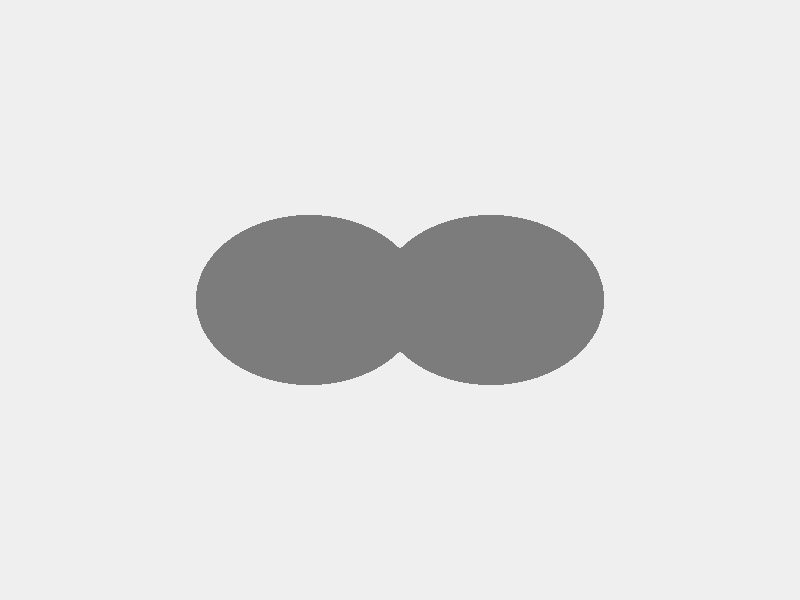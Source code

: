 #version 3.7;
global_settings { assumed_gamma 1.0 }
#include "colors.inc"
background { color rgb <0.867,0.867,0.867> }
camera {
  orthographic // not perspective
  angle 20 // width of camera view, in degrees
  location <0, 0, 10>
  look_at  <0, 0, 0>
  up    <0,10,0>
  right <10,0,0>
}

merge {
sphere { <0,0,0>,1
    pigment { color rgbt <0.2,0.2,0.2,0.2> }
    scale <0.5,0.5,0.5>
    translate <-0.4,0,0>
}
sphere { <0,0,0>,1
    pigment { color rgbt <0.2,0.2,0.2,0.2> }
    scale <0.5,0.5,0.5>
    translate <0.4,0,0>
}
}
sphere { <0,0,0>,1
    pigment { color rgb <0.0,0.0,0.0> }
    scale <0.03,0.03,0.03>
    translate <-0.4,0,0>
}
sphere { <0,0,0>,1
    pigment { color rgb <0.0,0.0,0.0> }
    scale <0.03,0.03,0.03>
    translate <0.4,0,0>
}
light_source { <-10, 10, 4> color White} // up and above, a little in front
//light_source {
//  <0,0,10> color White
//  area_light
//  <1,0,0>, <0,1,0>, 10, 10
//}
